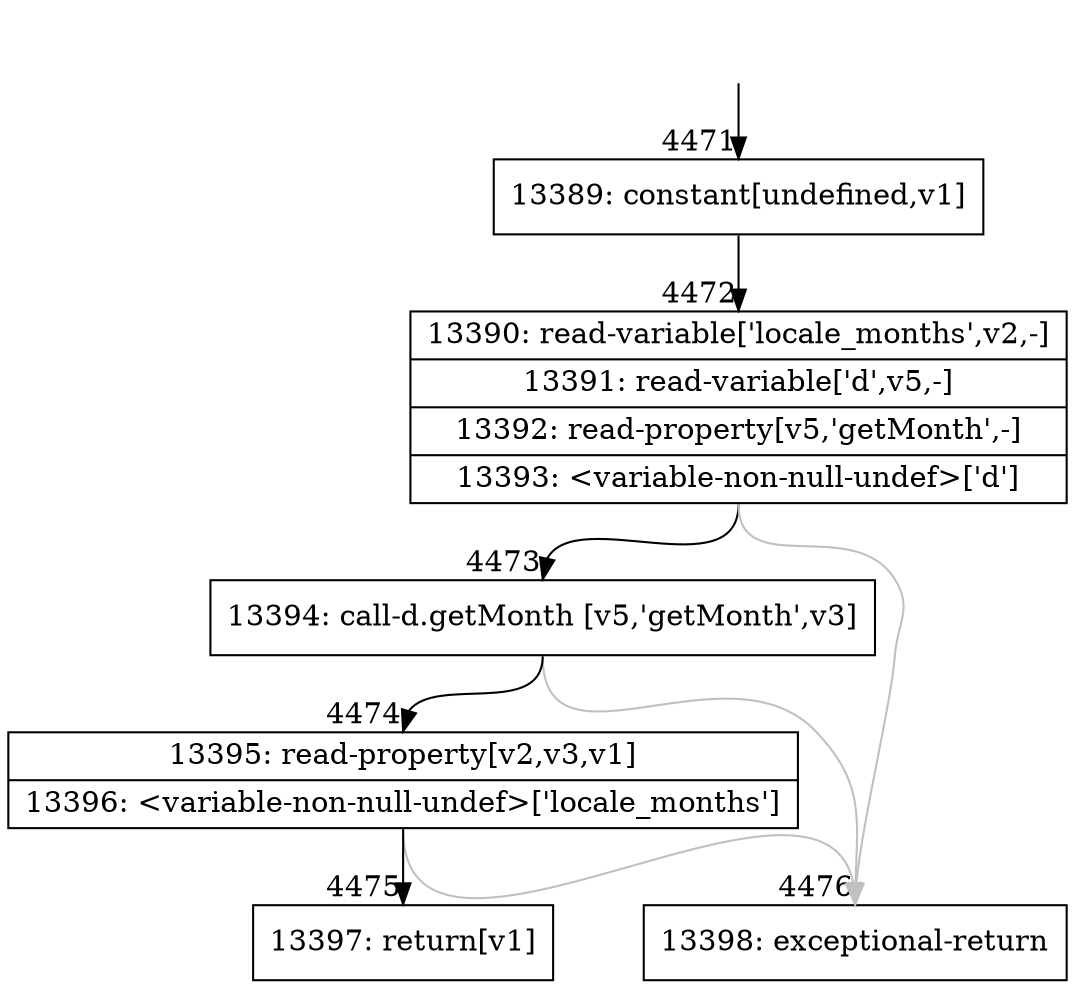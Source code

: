 digraph {
rankdir="TD"
BB_entry415[shape=none,label=""];
BB_entry415 -> BB4471 [tailport=s, headport=n, headlabel="    4471"]
BB4471 [shape=record label="{13389: constant[undefined,v1]}" ] 
BB4471 -> BB4472 [tailport=s, headport=n, headlabel="      4472"]
BB4472 [shape=record label="{13390: read-variable['locale_months',v2,-]|13391: read-variable['d',v5,-]|13392: read-property[v5,'getMonth',-]|13393: \<variable-non-null-undef\>['d']}" ] 
BB4472 -> BB4473 [tailport=s, headport=n, headlabel="      4473"]
BB4472 -> BB4476 [tailport=s, headport=n, color=gray, headlabel="      4476"]
BB4473 [shape=record label="{13394: call-d.getMonth [v5,'getMonth',v3]}" ] 
BB4473 -> BB4474 [tailport=s, headport=n, headlabel="      4474"]
BB4473 -> BB4476 [tailport=s, headport=n, color=gray]
BB4474 [shape=record label="{13395: read-property[v2,v3,v1]|13396: \<variable-non-null-undef\>['locale_months']}" ] 
BB4474 -> BB4475 [tailport=s, headport=n, headlabel="      4475"]
BB4474 -> BB4476 [tailport=s, headport=n, color=gray]
BB4475 [shape=record label="{13397: return[v1]}" ] 
BB4476 [shape=record label="{13398: exceptional-return}" ] 
//#$~ 2604
}
